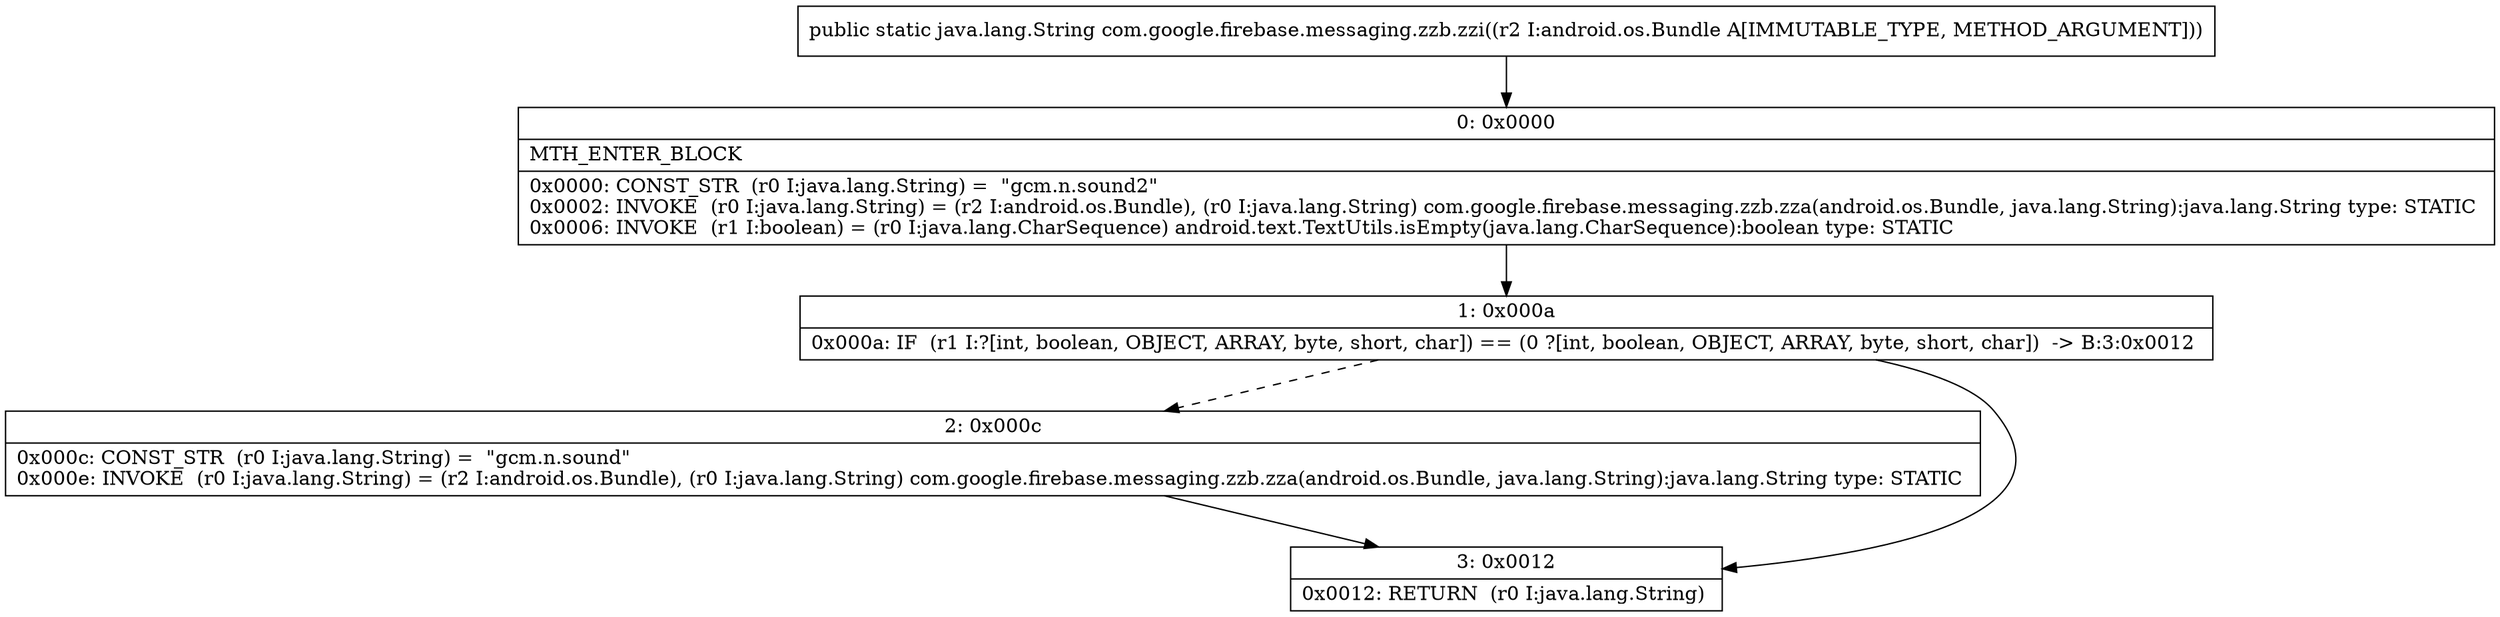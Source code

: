 digraph "CFG forcom.google.firebase.messaging.zzb.zzi(Landroid\/os\/Bundle;)Ljava\/lang\/String;" {
Node_0 [shape=record,label="{0\:\ 0x0000|MTH_ENTER_BLOCK\l|0x0000: CONST_STR  (r0 I:java.lang.String) =  \"gcm.n.sound2\" \l0x0002: INVOKE  (r0 I:java.lang.String) = (r2 I:android.os.Bundle), (r0 I:java.lang.String) com.google.firebase.messaging.zzb.zza(android.os.Bundle, java.lang.String):java.lang.String type: STATIC \l0x0006: INVOKE  (r1 I:boolean) = (r0 I:java.lang.CharSequence) android.text.TextUtils.isEmpty(java.lang.CharSequence):boolean type: STATIC \l}"];
Node_1 [shape=record,label="{1\:\ 0x000a|0x000a: IF  (r1 I:?[int, boolean, OBJECT, ARRAY, byte, short, char]) == (0 ?[int, boolean, OBJECT, ARRAY, byte, short, char])  \-\> B:3:0x0012 \l}"];
Node_2 [shape=record,label="{2\:\ 0x000c|0x000c: CONST_STR  (r0 I:java.lang.String) =  \"gcm.n.sound\" \l0x000e: INVOKE  (r0 I:java.lang.String) = (r2 I:android.os.Bundle), (r0 I:java.lang.String) com.google.firebase.messaging.zzb.zza(android.os.Bundle, java.lang.String):java.lang.String type: STATIC \l}"];
Node_3 [shape=record,label="{3\:\ 0x0012|0x0012: RETURN  (r0 I:java.lang.String) \l}"];
MethodNode[shape=record,label="{public static java.lang.String com.google.firebase.messaging.zzb.zzi((r2 I:android.os.Bundle A[IMMUTABLE_TYPE, METHOD_ARGUMENT])) }"];
MethodNode -> Node_0;
Node_0 -> Node_1;
Node_1 -> Node_2[style=dashed];
Node_1 -> Node_3;
Node_2 -> Node_3;
}

